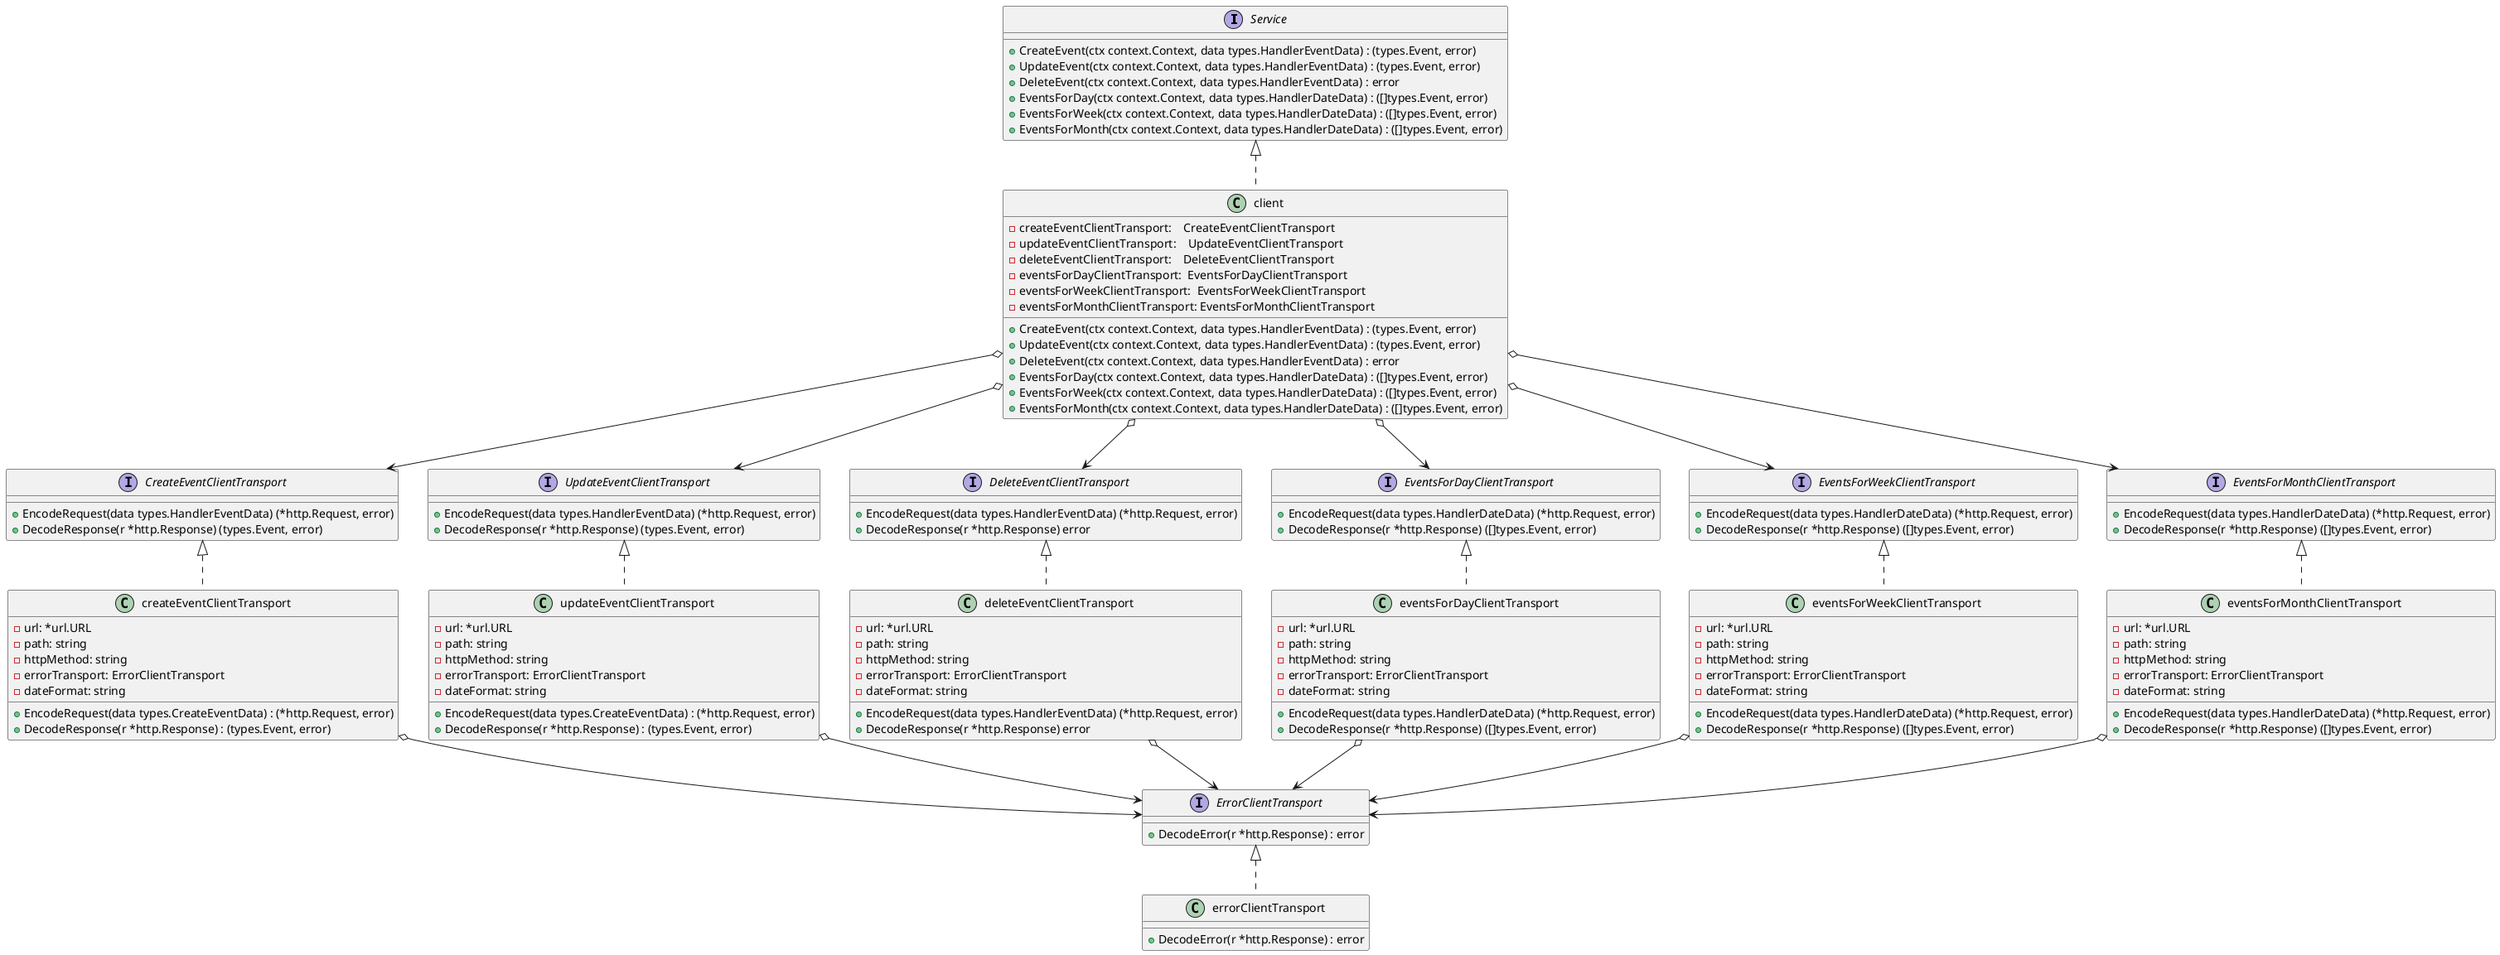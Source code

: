 @startuml
'https://plantuml.com/class-diagram

' Interfaces

interface Service {
	+CreateEvent(ctx context.Context, data types.HandlerEventData) : (types.Event, error)
	+UpdateEvent(ctx context.Context, data types.HandlerEventData) : (types.Event, error)
	+DeleteEvent(ctx context.Context, data types.HandlerEventData) : error
	+EventsForDay(ctx context.Context, data types.HandlerDateData) : ([]types.Event, error)
	+EventsForWeek(ctx context.Context, data types.HandlerDateData) : ([]types.Event, error)
	+EventsForMonth(ctx context.Context, data types.HandlerDateData) : ([]types.Event, error)
}

interface CreateEventClientTransport {
	+EncodeRequest(data types.HandlerEventData) (*http.Request, error)
	+DecodeResponse(r *http.Response) (types.Event, error)
}

interface UpdateEventClientTransport {
	+EncodeRequest(data types.HandlerEventData) (*http.Request, error)
	+DecodeResponse(r *http.Response) (types.Event, error)
}

interface DeleteEventClientTransport {
	+EncodeRequest(data types.HandlerEventData) (*http.Request, error)
	+DecodeResponse(r *http.Response) error
}

interface EventsForDayClientTransport {
	+EncodeRequest(data types.HandlerDateData) (*http.Request, error)
	+DecodeResponse(r *http.Response) ([]types.Event, error)
}

interface EventsForWeekClientTransport {
	+EncodeRequest(data types.HandlerDateData) (*http.Request, error)
	+DecodeResponse(r *http.Response) ([]types.Event, error)
}

interface EventsForMonthClientTransport {
	+EncodeRequest(data types.HandlerDateData) (*http.Request, error)
	+DecodeResponse(r *http.Response) ([]types.Event, error)
}

interface ErrorClientTransport {
    +DecodeError(r *http.Response) : error
}

'Classes

class client {
    -createEventClientTransport:    CreateEventClientTransport
    -updateEventClientTransport:    UpdateEventClientTransport
    -deleteEventClientTransport:    DeleteEventClientTransport
    -eventsForDayClientTransport:  EventsForDayClientTransport
    -eventsForWeekClientTransport:  EventsForWeekClientTransport
    -eventsForMonthClientTransport: EventsForMonthClientTransport

	+CreateEvent(ctx context.Context, data types.HandlerEventData) : (types.Event, error)
	+UpdateEvent(ctx context.Context, data types.HandlerEventData) : (types.Event, error)
	+DeleteEvent(ctx context.Context, data types.HandlerEventData) : error
	+EventsForDay(ctx context.Context, data types.HandlerDateData) : ([]types.Event, error)
	+EventsForWeek(ctx context.Context, data types.HandlerDateData) : ([]types.Event, error)
	+EventsForMonth(ctx context.Context, data types.HandlerDateData) : ([]types.Event, error)
}

class createEventClientTransport {
    -url: *url.URL
    -path: string
    -httpMethod: string
    -errorTransport: ErrorClientTransport
    -dateFormat: string

    +EncodeRequest(data types.CreateEventData) : (*http.Request, error)
    +DecodeResponse(r *http.Response) : (types.Event, error)
}

class updateEventClientTransport {
    -url: *url.URL
    -path: string
    -httpMethod: string
    -errorTransport: ErrorClientTransport
    -dateFormat: string

    +EncodeRequest(data types.CreateEventData) : (*http.Request, error)
    +DecodeResponse(r *http.Response) : (types.Event, error)
}

class deleteEventClientTransport {
    -url: *url.URL
    -path: string
    -httpMethod: string
    -errorTransport: ErrorClientTransport
    -dateFormat: string

	+EncodeRequest(data types.HandlerEventData) (*http.Request, error)
	+DecodeResponse(r *http.Response) error
}

class eventsForDayClientTransport {
    -url: *url.URL
    -path: string
    -httpMethod: string
    -errorTransport: ErrorClientTransport
    -dateFormat: string

	+EncodeRequest(data types.HandlerDateData) (*http.Request, error)
	+DecodeResponse(r *http.Response) ([]types.Event, error)
}

class eventsForWeekClientTransport {
    -url: *url.URL
    -path: string
    -httpMethod: string
    -errorTransport: ErrorClientTransport
    -dateFormat: string

	+EncodeRequest(data types.HandlerDateData) (*http.Request, error)
	+DecodeResponse(r *http.Response) ([]types.Event, error)
}

class eventsForMonthClientTransport {
    -url: *url.URL
    -path: string
    -httpMethod: string
    -errorTransport: ErrorClientTransport
    -dateFormat: string

	+EncodeRequest(data types.HandlerDateData) (*http.Request, error)
	+DecodeResponse(r *http.Response) ([]types.Event, error)
}

class errorClientTransport {
    +DecodeError(r *http.Response) : error
}

' Connections

class client implements Service
class createEventClientTransport implements CreateEventClientTransport
class updateEventClientTransport implements UpdateEventClientTransport
class deleteEventClientTransport implements DeleteEventClientTransport
class eventsForDayClientTransport implements EventsForDayClientTransport
class eventsForWeekClientTransport implements EventsForWeekClientTransport
class eventsForMonthClientTransport implements EventsForMonthClientTransport
class errorClientTransport implements ErrorClientTransport


client o--> CreateEventClientTransport
client o--> UpdateEventClientTransport
client o--> DeleteEventClientTransport
client o--> EventsForDayClientTransport
client o--> EventsForWeekClientTransport
client o--> EventsForMonthClientTransport

createEventClientTransport o--> ErrorClientTransport
updateEventClientTransport o--> ErrorClientTransport
deleteEventClientTransport o--> ErrorClientTransport
eventsForDayClientTransport o--> ErrorClientTransport
eventsForWeekClientTransport o--> ErrorClientTransport
eventsForMonthClientTransport o--> ErrorClientTransport

@enduml

